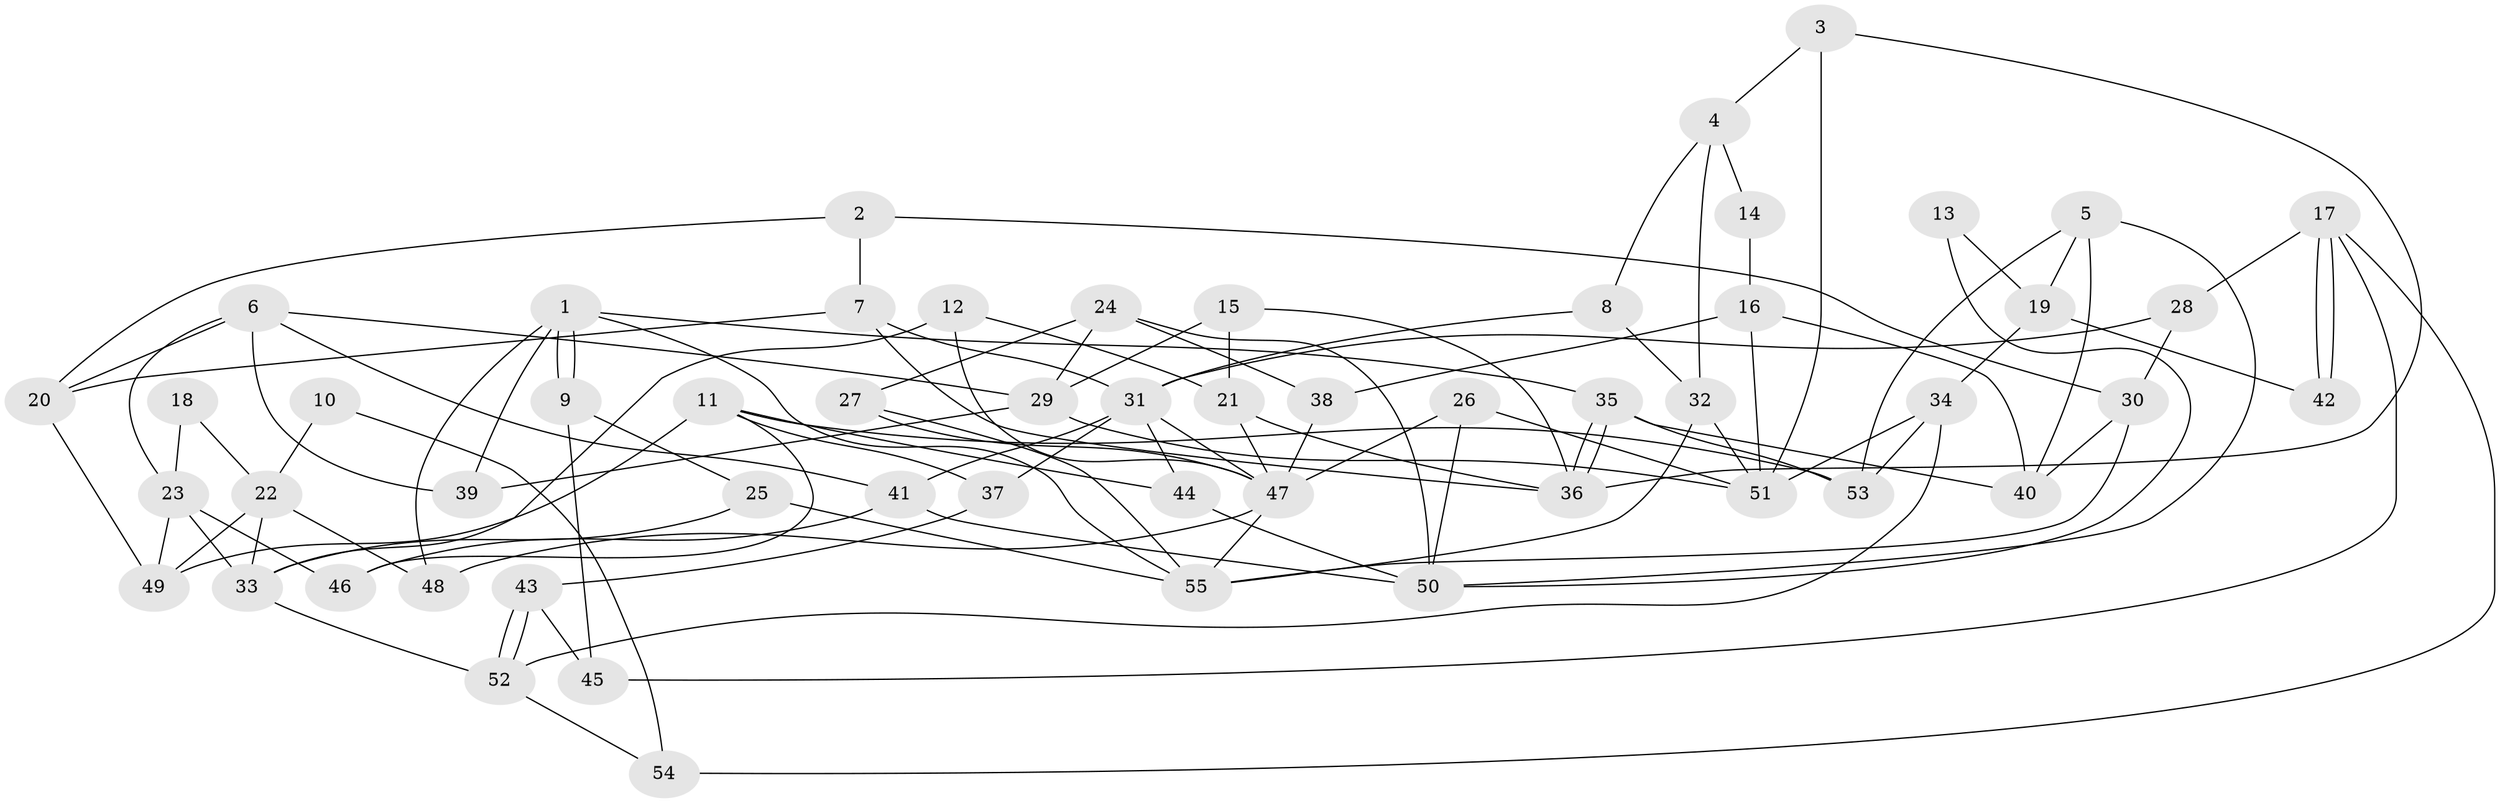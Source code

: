 // Generated by graph-tools (version 1.1) at 2025/51/03/09/25 04:51:17]
// undirected, 55 vertices, 110 edges
graph export_dot {
graph [start="1"]
  node [color=gray90,style=filled];
  1;
  2;
  3;
  4;
  5;
  6;
  7;
  8;
  9;
  10;
  11;
  12;
  13;
  14;
  15;
  16;
  17;
  18;
  19;
  20;
  21;
  22;
  23;
  24;
  25;
  26;
  27;
  28;
  29;
  30;
  31;
  32;
  33;
  34;
  35;
  36;
  37;
  38;
  39;
  40;
  41;
  42;
  43;
  44;
  45;
  46;
  47;
  48;
  49;
  50;
  51;
  52;
  53;
  54;
  55;
  1 -- 9;
  1 -- 9;
  1 -- 35;
  1 -- 39;
  1 -- 48;
  1 -- 55;
  2 -- 20;
  2 -- 7;
  2 -- 30;
  3 -- 36;
  3 -- 51;
  3 -- 4;
  4 -- 32;
  4 -- 8;
  4 -- 14;
  5 -- 53;
  5 -- 40;
  5 -- 19;
  5 -- 50;
  6 -- 29;
  6 -- 41;
  6 -- 20;
  6 -- 23;
  6 -- 39;
  7 -- 20;
  7 -- 36;
  7 -- 31;
  8 -- 32;
  8 -- 31;
  9 -- 45;
  9 -- 25;
  10 -- 54;
  10 -- 22;
  11 -- 44;
  11 -- 49;
  11 -- 37;
  11 -- 46;
  11 -- 53;
  12 -- 47;
  12 -- 33;
  12 -- 21;
  13 -- 50;
  13 -- 19;
  14 -- 16;
  15 -- 36;
  15 -- 29;
  15 -- 21;
  16 -- 40;
  16 -- 38;
  16 -- 51;
  17 -- 28;
  17 -- 42;
  17 -- 42;
  17 -- 45;
  17 -- 54;
  18 -- 23;
  18 -- 22;
  19 -- 34;
  19 -- 42;
  20 -- 49;
  21 -- 36;
  21 -- 47;
  22 -- 33;
  22 -- 48;
  22 -- 49;
  23 -- 46;
  23 -- 33;
  23 -- 49;
  24 -- 27;
  24 -- 29;
  24 -- 38;
  24 -- 50;
  25 -- 55;
  25 -- 33;
  26 -- 47;
  26 -- 50;
  26 -- 51;
  27 -- 55;
  27 -- 47;
  28 -- 31;
  28 -- 30;
  29 -- 39;
  29 -- 51;
  30 -- 55;
  30 -- 40;
  31 -- 37;
  31 -- 41;
  31 -- 44;
  31 -- 47;
  32 -- 55;
  32 -- 51;
  33 -- 52;
  34 -- 52;
  34 -- 51;
  34 -- 53;
  35 -- 53;
  35 -- 36;
  35 -- 36;
  35 -- 40;
  37 -- 43;
  38 -- 47;
  41 -- 50;
  41 -- 46;
  43 -- 52;
  43 -- 52;
  43 -- 45;
  44 -- 50;
  47 -- 48;
  47 -- 55;
  52 -- 54;
}
